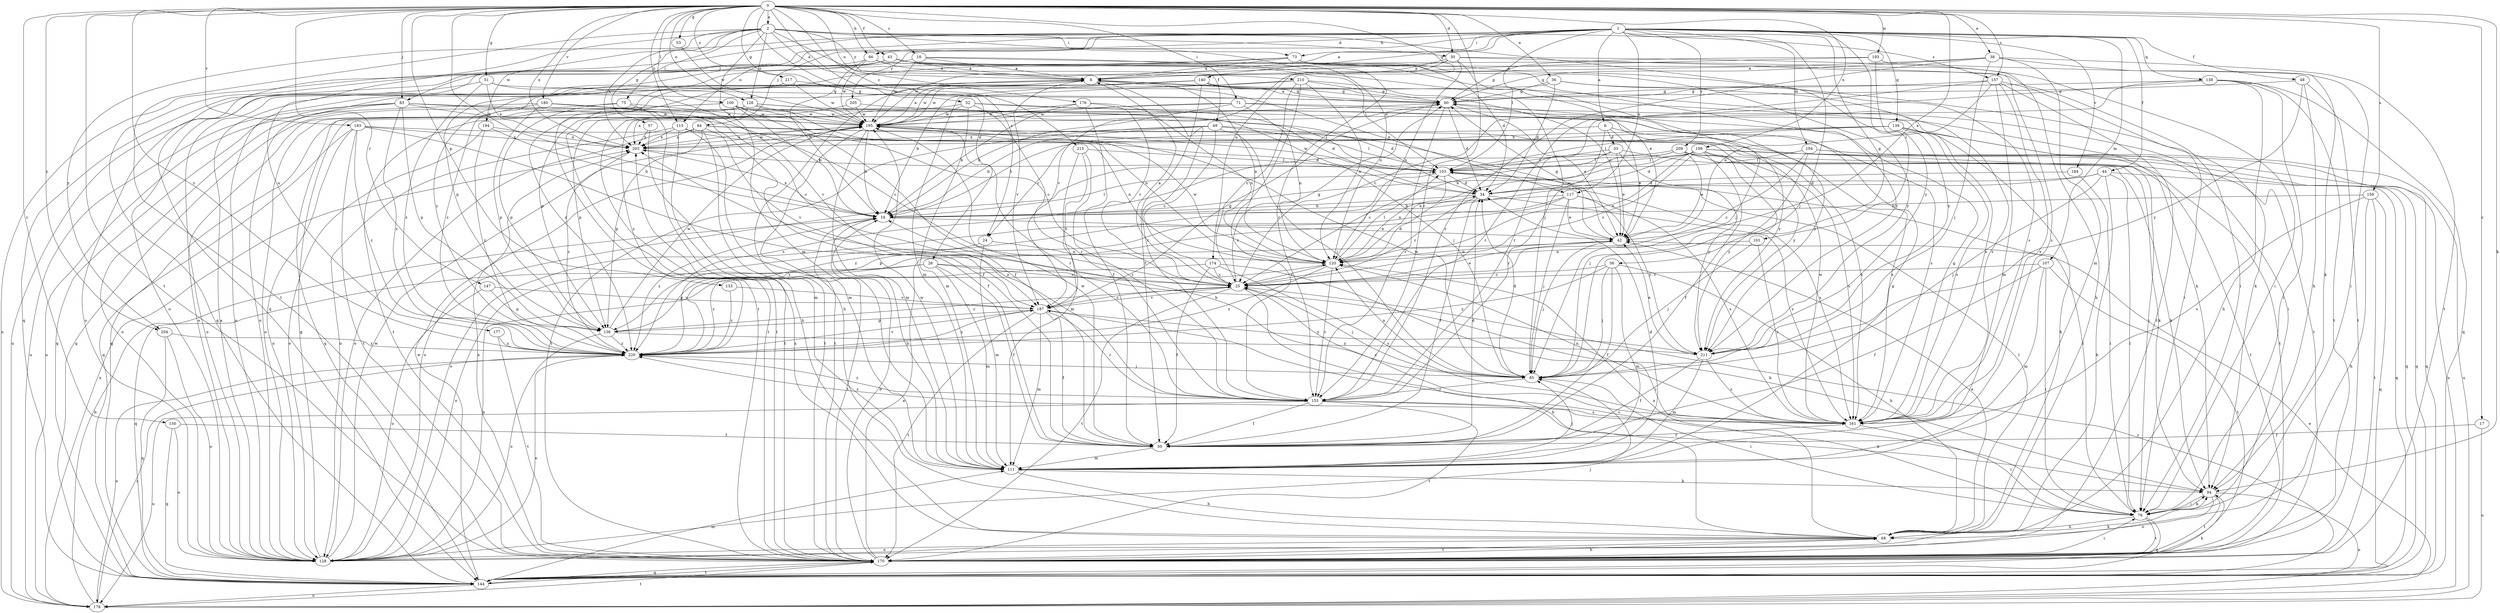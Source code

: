 strict digraph  {
0;
1;
2;
6;
8;
16;
17;
18;
24;
25;
26;
30;
33;
34;
36;
38;
42;
43;
44;
48;
49;
50;
51;
52;
53;
56;
57;
60;
66;
68;
71;
73;
75;
76;
83;
84;
85;
94;
100;
101;
103;
104;
107;
111;
115;
117;
120;
126;
128;
133;
136;
138;
139;
140;
144;
147;
150;
153;
156;
157;
161;
170;
174;
176;
177;
178;
180;
183;
184;
187;
193;
194;
195;
199;
203;
204;
205;
209;
210;
211;
215;
217;
220;
0 -> 2  [label=a];
0 -> 16  [label=b];
0 -> 17  [label=c];
0 -> 18  [label=c];
0 -> 24  [label=c];
0 -> 26  [label=d];
0 -> 30  [label=d];
0 -> 36  [label=e];
0 -> 38  [label=e];
0 -> 42  [label=e];
0 -> 43  [label=f];
0 -> 51  [label=g];
0 -> 52  [label=g];
0 -> 53  [label=g];
0 -> 66  [label=h];
0 -> 71  [label=i];
0 -> 83  [label=j];
0 -> 94  [label=k];
0 -> 100  [label=l];
0 -> 115  [label=n];
0 -> 126  [label=o];
0 -> 133  [label=p];
0 -> 147  [label=r];
0 -> 150  [label=r];
0 -> 153  [label=r];
0 -> 156  [label=s];
0 -> 157  [label=s];
0 -> 170  [label=t];
0 -> 174  [label=u];
0 -> 176  [label=u];
0 -> 180  [label=v];
0 -> 183  [label=v];
0 -> 193  [label=w];
0 -> 199  [label=x];
0 -> 203  [label=x];
0 -> 204  [label=y];
0 -> 215  [label=z];
0 -> 217  [label=z];
0 -> 220  [label=z];
1 -> 6  [label=a];
1 -> 8  [label=a];
1 -> 44  [label=f];
1 -> 48  [label=f];
1 -> 56  [label=g];
1 -> 66  [label=h];
1 -> 73  [label=i];
1 -> 83  [label=j];
1 -> 84  [label=j];
1 -> 85  [label=j];
1 -> 101  [label=l];
1 -> 103  [label=l];
1 -> 104  [label=m];
1 -> 107  [label=m];
1 -> 115  [label=n];
1 -> 117  [label=n];
1 -> 138  [label=q];
1 -> 139  [label=q];
1 -> 140  [label=q];
1 -> 144  [label=q];
1 -> 184  [label=v];
1 -> 204  [label=y];
1 -> 205  [label=y];
1 -> 209  [label=y];
2 -> 8  [label=a];
2 -> 30  [label=d];
2 -> 49  [label=f];
2 -> 57  [label=g];
2 -> 73  [label=i];
2 -> 75  [label=i];
2 -> 111  [label=m];
2 -> 126  [label=o];
2 -> 153  [label=r];
2 -> 157  [label=s];
2 -> 170  [label=t];
2 -> 177  [label=u];
2 -> 194  [label=w];
2 -> 203  [label=x];
2 -> 210  [label=y];
2 -> 211  [label=y];
6 -> 24  [label=c];
6 -> 33  [label=d];
6 -> 42  [label=e];
6 -> 153  [label=r];
6 -> 161  [label=s];
8 -> 60  [label=g];
8 -> 68  [label=h];
8 -> 117  [label=n];
8 -> 120  [label=n];
8 -> 128  [label=o];
8 -> 153  [label=r];
8 -> 187  [label=v];
8 -> 195  [label=w];
8 -> 220  [label=z];
16 -> 42  [label=e];
16 -> 103  [label=l];
16 -> 170  [label=t];
16 -> 203  [label=x];
16 -> 220  [label=z];
17 -> 50  [label=f];
17 -> 178  [label=u];
18 -> 8  [label=a];
18 -> 76  [label=i];
18 -> 120  [label=n];
18 -> 144  [label=q];
18 -> 195  [label=w];
24 -> 111  [label=m];
24 -> 120  [label=n];
24 -> 128  [label=o];
25 -> 8  [label=a];
25 -> 42  [label=e];
25 -> 60  [label=g];
25 -> 68  [label=h];
25 -> 85  [label=j];
25 -> 170  [label=t];
25 -> 187  [label=v];
26 -> 25  [label=c];
26 -> 50  [label=f];
26 -> 94  [label=k];
26 -> 111  [label=m];
26 -> 136  [label=p];
26 -> 144  [label=q];
30 -> 8  [label=a];
30 -> 68  [label=h];
30 -> 85  [label=j];
30 -> 120  [label=n];
30 -> 161  [label=s];
30 -> 187  [label=v];
30 -> 195  [label=w];
33 -> 25  [label=c];
33 -> 42  [label=e];
33 -> 94  [label=k];
33 -> 103  [label=l];
33 -> 211  [label=y];
33 -> 220  [label=z];
34 -> 16  [label=b];
34 -> 25  [label=c];
34 -> 50  [label=f];
34 -> 161  [label=s];
36 -> 34  [label=d];
36 -> 60  [label=g];
36 -> 94  [label=k];
36 -> 128  [label=o];
36 -> 161  [label=s];
38 -> 8  [label=a];
38 -> 60  [label=g];
38 -> 85  [label=j];
38 -> 94  [label=k];
38 -> 111  [label=m];
38 -> 153  [label=r];
38 -> 170  [label=t];
42 -> 60  [label=g];
42 -> 85  [label=j];
42 -> 120  [label=n];
43 -> 8  [label=a];
43 -> 42  [label=e];
43 -> 76  [label=i];
43 -> 136  [label=p];
43 -> 170  [label=t];
43 -> 178  [label=u];
43 -> 211  [label=y];
44 -> 34  [label=d];
44 -> 68  [label=h];
44 -> 76  [label=i];
44 -> 85  [label=j];
44 -> 128  [label=o];
44 -> 144  [label=q];
48 -> 60  [label=g];
48 -> 94  [label=k];
48 -> 170  [label=t];
48 -> 211  [label=y];
49 -> 16  [label=b];
49 -> 25  [label=c];
49 -> 42  [label=e];
49 -> 85  [label=j];
49 -> 103  [label=l];
49 -> 170  [label=t];
49 -> 203  [label=x];
50 -> 34  [label=d];
50 -> 111  [label=m];
50 -> 195  [label=w];
51 -> 60  [label=g];
51 -> 128  [label=o];
51 -> 187  [label=v];
51 -> 203  [label=x];
51 -> 220  [label=z];
52 -> 34  [label=d];
52 -> 111  [label=m];
52 -> 153  [label=r];
52 -> 170  [label=t];
52 -> 195  [label=w];
52 -> 211  [label=y];
53 -> 195  [label=w];
56 -> 25  [label=c];
56 -> 50  [label=f];
56 -> 68  [label=h];
56 -> 85  [label=j];
56 -> 111  [label=m];
56 -> 220  [label=z];
57 -> 111  [label=m];
57 -> 203  [label=x];
60 -> 8  [label=a];
60 -> 34  [label=d];
60 -> 42  [label=e];
60 -> 153  [label=r];
60 -> 195  [label=w];
66 -> 8  [label=a];
66 -> 16  [label=b];
66 -> 85  [label=j];
66 -> 103  [label=l];
66 -> 144  [label=q];
66 -> 195  [label=w];
68 -> 42  [label=e];
68 -> 103  [label=l];
68 -> 120  [label=n];
68 -> 128  [label=o];
68 -> 170  [label=t];
68 -> 203  [label=x];
71 -> 16  [label=b];
71 -> 76  [label=i];
71 -> 120  [label=n];
71 -> 170  [label=t];
71 -> 195  [label=w];
71 -> 220  [label=z];
73 -> 8  [label=a];
73 -> 34  [label=d];
73 -> 128  [label=o];
73 -> 161  [label=s];
73 -> 211  [label=y];
73 -> 220  [label=z];
75 -> 68  [label=h];
75 -> 136  [label=p];
75 -> 144  [label=q];
75 -> 195  [label=w];
76 -> 68  [label=h];
76 -> 94  [label=k];
76 -> 103  [label=l];
76 -> 144  [label=q];
76 -> 170  [label=t];
76 -> 187  [label=v];
83 -> 25  [label=c];
83 -> 34  [label=d];
83 -> 128  [label=o];
83 -> 136  [label=p];
83 -> 144  [label=q];
83 -> 178  [label=u];
83 -> 195  [label=w];
83 -> 220  [label=z];
84 -> 128  [label=o];
84 -> 136  [label=p];
84 -> 161  [label=s];
84 -> 170  [label=t];
84 -> 187  [label=v];
84 -> 203  [label=x];
84 -> 211  [label=y];
85 -> 16  [label=b];
85 -> 34  [label=d];
85 -> 76  [label=i];
85 -> 120  [label=n];
85 -> 153  [label=r];
85 -> 195  [label=w];
94 -> 76  [label=i];
94 -> 128  [label=o];
94 -> 170  [label=t];
94 -> 178  [label=u];
100 -> 16  [label=b];
100 -> 25  [label=c];
100 -> 50  [label=f];
100 -> 85  [label=j];
100 -> 128  [label=o];
100 -> 144  [label=q];
100 -> 170  [label=t];
100 -> 195  [label=w];
101 -> 85  [label=j];
101 -> 120  [label=n];
101 -> 161  [label=s];
103 -> 34  [label=d];
103 -> 120  [label=n];
103 -> 161  [label=s];
103 -> 195  [label=w];
103 -> 220  [label=z];
104 -> 25  [label=c];
104 -> 85  [label=j];
104 -> 103  [label=l];
104 -> 144  [label=q];
104 -> 178  [label=u];
107 -> 25  [label=c];
107 -> 50  [label=f];
107 -> 76  [label=i];
107 -> 111  [label=m];
107 -> 170  [label=t];
111 -> 16  [label=b];
111 -> 34  [label=d];
111 -> 60  [label=g];
111 -> 68  [label=h];
111 -> 85  [label=j];
111 -> 94  [label=k];
111 -> 195  [label=w];
115 -> 34  [label=d];
115 -> 111  [label=m];
115 -> 120  [label=n];
115 -> 128  [label=o];
115 -> 170  [label=t];
115 -> 203  [label=x];
117 -> 16  [label=b];
117 -> 42  [label=e];
117 -> 85  [label=j];
117 -> 136  [label=p];
117 -> 161  [label=s];
117 -> 211  [label=y];
117 -> 220  [label=z];
120 -> 25  [label=c];
120 -> 34  [label=d];
120 -> 103  [label=l];
120 -> 153  [label=r];
120 -> 195  [label=w];
120 -> 220  [label=z];
126 -> 103  [label=l];
126 -> 120  [label=n];
126 -> 144  [label=q];
126 -> 170  [label=t];
126 -> 195  [label=w];
126 -> 203  [label=x];
126 -> 211  [label=y];
128 -> 8  [label=a];
128 -> 60  [label=g];
128 -> 85  [label=j];
128 -> 94  [label=k];
128 -> 120  [label=n];
128 -> 195  [label=w];
133 -> 187  [label=v];
133 -> 220  [label=z];
136 -> 25  [label=c];
136 -> 128  [label=o];
136 -> 195  [label=w];
136 -> 211  [label=y];
136 -> 220  [label=z];
138 -> 25  [label=c];
138 -> 60  [label=g];
138 -> 68  [label=h];
138 -> 76  [label=i];
138 -> 144  [label=q];
138 -> 153  [label=r];
138 -> 170  [label=t];
139 -> 16  [label=b];
139 -> 68  [label=h];
139 -> 103  [label=l];
139 -> 161  [label=s];
139 -> 170  [label=t];
139 -> 203  [label=x];
140 -> 16  [label=b];
140 -> 50  [label=f];
140 -> 60  [label=g];
140 -> 94  [label=k];
140 -> 128  [label=o];
140 -> 136  [label=p];
140 -> 161  [label=s];
140 -> 195  [label=w];
144 -> 25  [label=c];
144 -> 94  [label=k];
144 -> 111  [label=m];
144 -> 170  [label=t];
144 -> 178  [label=u];
144 -> 195  [label=w];
147 -> 128  [label=o];
147 -> 136  [label=p];
147 -> 187  [label=v];
150 -> 50  [label=f];
150 -> 128  [label=o];
150 -> 144  [label=q];
153 -> 50  [label=f];
153 -> 94  [label=k];
153 -> 161  [label=s];
153 -> 170  [label=t];
153 -> 178  [label=u];
153 -> 203  [label=x];
153 -> 220  [label=z];
156 -> 16  [label=b];
156 -> 68  [label=h];
156 -> 144  [label=q];
156 -> 161  [label=s];
156 -> 170  [label=t];
157 -> 42  [label=e];
157 -> 60  [label=g];
157 -> 76  [label=i];
157 -> 111  [label=m];
157 -> 153  [label=r];
157 -> 161  [label=s];
157 -> 170  [label=t];
161 -> 25  [label=c];
161 -> 50  [label=f];
161 -> 60  [label=g];
161 -> 76  [label=i];
161 -> 120  [label=n];
161 -> 195  [label=w];
161 -> 220  [label=z];
170 -> 16  [label=b];
170 -> 42  [label=e];
170 -> 68  [label=h];
170 -> 76  [label=i];
170 -> 144  [label=q];
170 -> 203  [label=x];
174 -> 25  [label=c];
174 -> 50  [label=f];
174 -> 76  [label=i];
174 -> 161  [label=s];
174 -> 220  [label=z];
176 -> 16  [label=b];
176 -> 25  [label=c];
176 -> 50  [label=f];
176 -> 120  [label=n];
176 -> 195  [label=w];
177 -> 170  [label=t];
177 -> 220  [label=z];
178 -> 16  [label=b];
178 -> 42  [label=e];
178 -> 170  [label=t];
178 -> 203  [label=x];
178 -> 220  [label=z];
180 -> 25  [label=c];
180 -> 50  [label=f];
180 -> 128  [label=o];
180 -> 136  [label=p];
180 -> 178  [label=u];
180 -> 195  [label=w];
183 -> 50  [label=f];
183 -> 76  [label=i];
183 -> 128  [label=o];
183 -> 144  [label=q];
183 -> 170  [label=t];
183 -> 203  [label=x];
183 -> 220  [label=z];
184 -> 34  [label=d];
184 -> 76  [label=i];
187 -> 25  [label=c];
187 -> 50  [label=f];
187 -> 60  [label=g];
187 -> 111  [label=m];
187 -> 136  [label=p];
187 -> 153  [label=r];
187 -> 170  [label=t];
187 -> 211  [label=y];
187 -> 220  [label=z];
193 -> 8  [label=a];
193 -> 60  [label=g];
193 -> 76  [label=i];
193 -> 211  [label=y];
194 -> 16  [label=b];
194 -> 128  [label=o];
194 -> 203  [label=x];
194 -> 220  [label=z];
195 -> 8  [label=a];
195 -> 16  [label=b];
195 -> 111  [label=m];
195 -> 153  [label=r];
195 -> 170  [label=t];
195 -> 203  [label=x];
199 -> 16  [label=b];
199 -> 25  [label=c];
199 -> 34  [label=d];
199 -> 50  [label=f];
199 -> 103  [label=l];
199 -> 120  [label=n];
199 -> 144  [label=q];
199 -> 161  [label=s];
199 -> 178  [label=u];
199 -> 211  [label=y];
203 -> 103  [label=l];
203 -> 195  [label=w];
203 -> 220  [label=z];
204 -> 128  [label=o];
204 -> 144  [label=q];
204 -> 220  [label=z];
205 -> 136  [label=p];
205 -> 161  [label=s];
205 -> 195  [label=w];
209 -> 42  [label=e];
209 -> 94  [label=k];
209 -> 103  [label=l];
209 -> 120  [label=n];
209 -> 128  [label=o];
209 -> 144  [label=q];
209 -> 170  [label=t];
210 -> 25  [label=c];
210 -> 42  [label=e];
210 -> 60  [label=g];
210 -> 111  [label=m];
210 -> 120  [label=n];
210 -> 153  [label=r];
210 -> 220  [label=z];
211 -> 42  [label=e];
211 -> 50  [label=f];
211 -> 111  [label=m];
211 -> 161  [label=s];
215 -> 103  [label=l];
215 -> 111  [label=m];
215 -> 153  [label=r];
215 -> 187  [label=v];
217 -> 60  [label=g];
217 -> 178  [label=u];
217 -> 195  [label=w];
220 -> 85  [label=j];
220 -> 128  [label=o];
220 -> 178  [label=u];
220 -> 187  [label=v];
}
